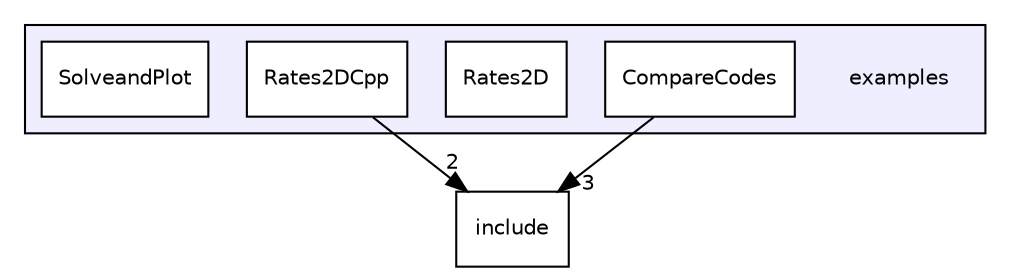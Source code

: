 digraph "/home/klar/Promotion/projects/CLION-nonlocal-assembly-cpp/examples" {
  compound=true
  node [ fontsize="10", fontname="Helvetica"];
  edge [ labelfontsize="10", labelfontname="Helvetica"];
  subgraph clusterdir_d28a4824dc47e487b107a5db32ef43c4 {
    graph [ bgcolor="#eeeeff", pencolor="black", label="" URL="dir_d28a4824dc47e487b107a5db32ef43c4.html"];
    dir_d28a4824dc47e487b107a5db32ef43c4 [shape=plaintext label="examples"];
    dir_80662394623ec27619fa25530800da5d [shape=box label="CompareCodes" color="black" fillcolor="white" style="filled" URL="dir_80662394623ec27619fa25530800da5d.html"];
    dir_4e1d231481ef2818bf5c5b4e3d7fe602 [shape=box label="Rates2D" color="black" fillcolor="white" style="filled" URL="dir_4e1d231481ef2818bf5c5b4e3d7fe602.html"];
    dir_9fb31f61aff99d6e047d6553a0911889 [shape=box label="Rates2DCpp" color="black" fillcolor="white" style="filled" URL="dir_9fb31f61aff99d6e047d6553a0911889.html"];
    dir_3f27b4ac4159716285f2a44e1b12a403 [shape=box label="SolveandPlot" color="black" fillcolor="white" style="filled" URL="dir_3f27b4ac4159716285f2a44e1b12a403.html"];
  }
  dir_d44c64559bbebec7f509842c48db8b23 [shape=box label="include" URL="dir_d44c64559bbebec7f509842c48db8b23.html"];
  dir_9fb31f61aff99d6e047d6553a0911889->dir_d44c64559bbebec7f509842c48db8b23 [headlabel="2", labeldistance=1.5 headhref="dir_000016_000017.html"];
  dir_80662394623ec27619fa25530800da5d->dir_d44c64559bbebec7f509842c48db8b23 [headlabel="3", labeldistance=1.5 headhref="dir_000013_000017.html"];
}
